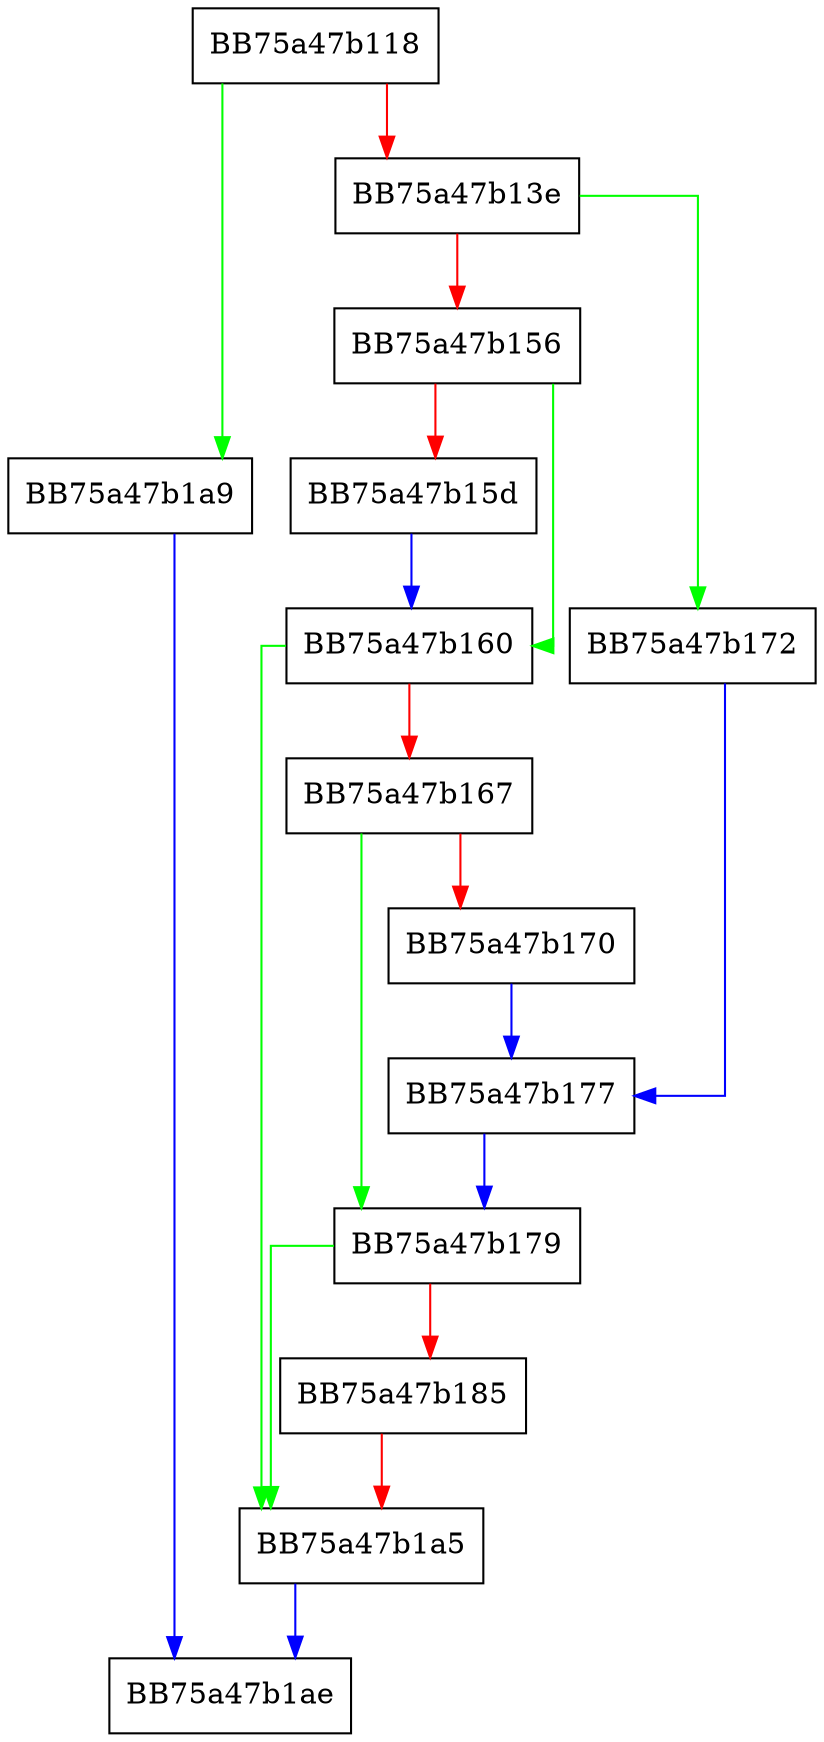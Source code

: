 digraph sqlite3NotPureFunc {
  node [shape="box"];
  graph [splines=ortho];
  BB75a47b118 -> BB75a47b1a9 [color="green"];
  BB75a47b118 -> BB75a47b13e [color="red"];
  BB75a47b13e -> BB75a47b172 [color="green"];
  BB75a47b13e -> BB75a47b156 [color="red"];
  BB75a47b156 -> BB75a47b160 [color="green"];
  BB75a47b156 -> BB75a47b15d [color="red"];
  BB75a47b15d -> BB75a47b160 [color="blue"];
  BB75a47b160 -> BB75a47b1a5 [color="green"];
  BB75a47b160 -> BB75a47b167 [color="red"];
  BB75a47b167 -> BB75a47b179 [color="green"];
  BB75a47b167 -> BB75a47b170 [color="red"];
  BB75a47b170 -> BB75a47b177 [color="blue"];
  BB75a47b172 -> BB75a47b177 [color="blue"];
  BB75a47b177 -> BB75a47b179 [color="blue"];
  BB75a47b179 -> BB75a47b1a5 [color="green"];
  BB75a47b179 -> BB75a47b185 [color="red"];
  BB75a47b185 -> BB75a47b1a5 [color="red"];
  BB75a47b1a5 -> BB75a47b1ae [color="blue"];
  BB75a47b1a9 -> BB75a47b1ae [color="blue"];
}